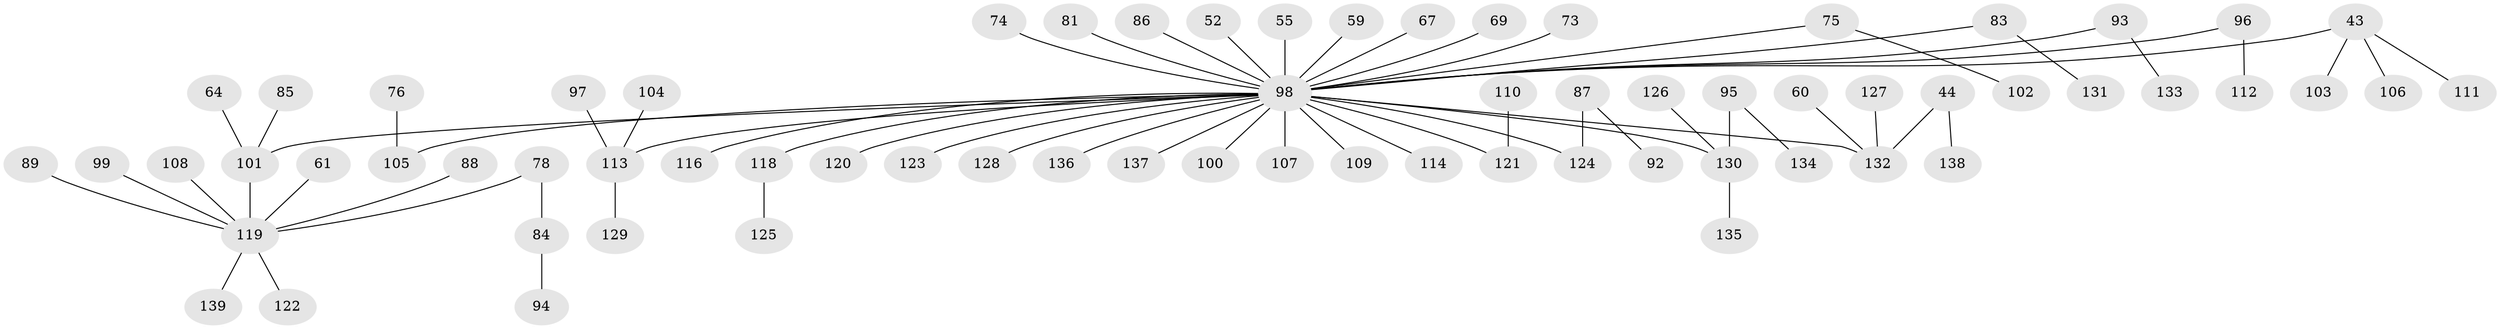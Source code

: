 // original degree distribution, {9: 0.007194244604316547, 4: 0.07913669064748201, 5: 0.03597122302158273, 2: 0.2446043165467626, 7: 0.014388489208633094, 3: 0.1079136690647482, 1: 0.5107913669064749}
// Generated by graph-tools (version 1.1) at 2025/53/03/09/25 04:53:12]
// undirected, 69 vertices, 68 edges
graph export_dot {
graph [start="1"]
  node [color=gray90,style=filled];
  43;
  44;
  52;
  55;
  59;
  60;
  61;
  64 [super="+25+33"];
  67;
  69;
  73;
  74;
  75;
  76;
  78;
  81;
  83;
  84;
  85;
  86;
  87;
  88;
  89;
  92;
  93;
  94;
  95;
  96;
  97;
  98 [super="+79+63"];
  99;
  100;
  101 [super="+3"];
  102;
  103;
  104;
  105 [super="+58"];
  106;
  107;
  108;
  109;
  110;
  111;
  112;
  113 [super="+36+13+26+35+51+77+91"];
  114;
  116;
  118;
  119 [super="+11+117+70+90"];
  120;
  121 [super="+31+62"];
  122;
  123;
  124 [super="+80"];
  125;
  126;
  127;
  128;
  129;
  130 [super="+115"];
  131;
  132 [super="+72+82+49"];
  133;
  134;
  135;
  136;
  137 [super="+24"];
  138;
  139;
  43 -- 103;
  43 -- 106;
  43 -- 111;
  43 -- 98;
  44 -- 138;
  44 -- 132;
  52 -- 98;
  55 -- 98;
  59 -- 98;
  60 -- 132;
  61 -- 119;
  64 -- 101;
  67 -- 98;
  69 -- 98;
  73 -- 98;
  74 -- 98;
  75 -- 102;
  75 -- 98;
  76 -- 105;
  78 -- 84;
  78 -- 119;
  81 -- 98;
  83 -- 131;
  83 -- 98;
  84 -- 94;
  85 -- 101;
  86 -- 98;
  87 -- 92;
  87 -- 124;
  88 -- 119;
  89 -- 119;
  93 -- 133;
  93 -- 98;
  95 -- 134;
  95 -- 130;
  96 -- 112;
  96 -- 98;
  97 -- 113;
  98 -- 107;
  98 -- 109;
  98 -- 128;
  98 -- 136;
  98 -- 100;
  98 -- 101;
  98 -- 105;
  98 -- 123;
  98 -- 113;
  98 -- 114;
  98 -- 116;
  98 -- 118;
  98 -- 120;
  98 -- 130;
  98 -- 132;
  98 -- 137;
  98 -- 121;
  98 -- 124;
  99 -- 119;
  101 -- 119;
  104 -- 113;
  108 -- 119;
  110 -- 121;
  113 -- 129;
  118 -- 125;
  119 -- 122;
  119 -- 139;
  126 -- 130;
  127 -- 132;
  130 -- 135;
}
